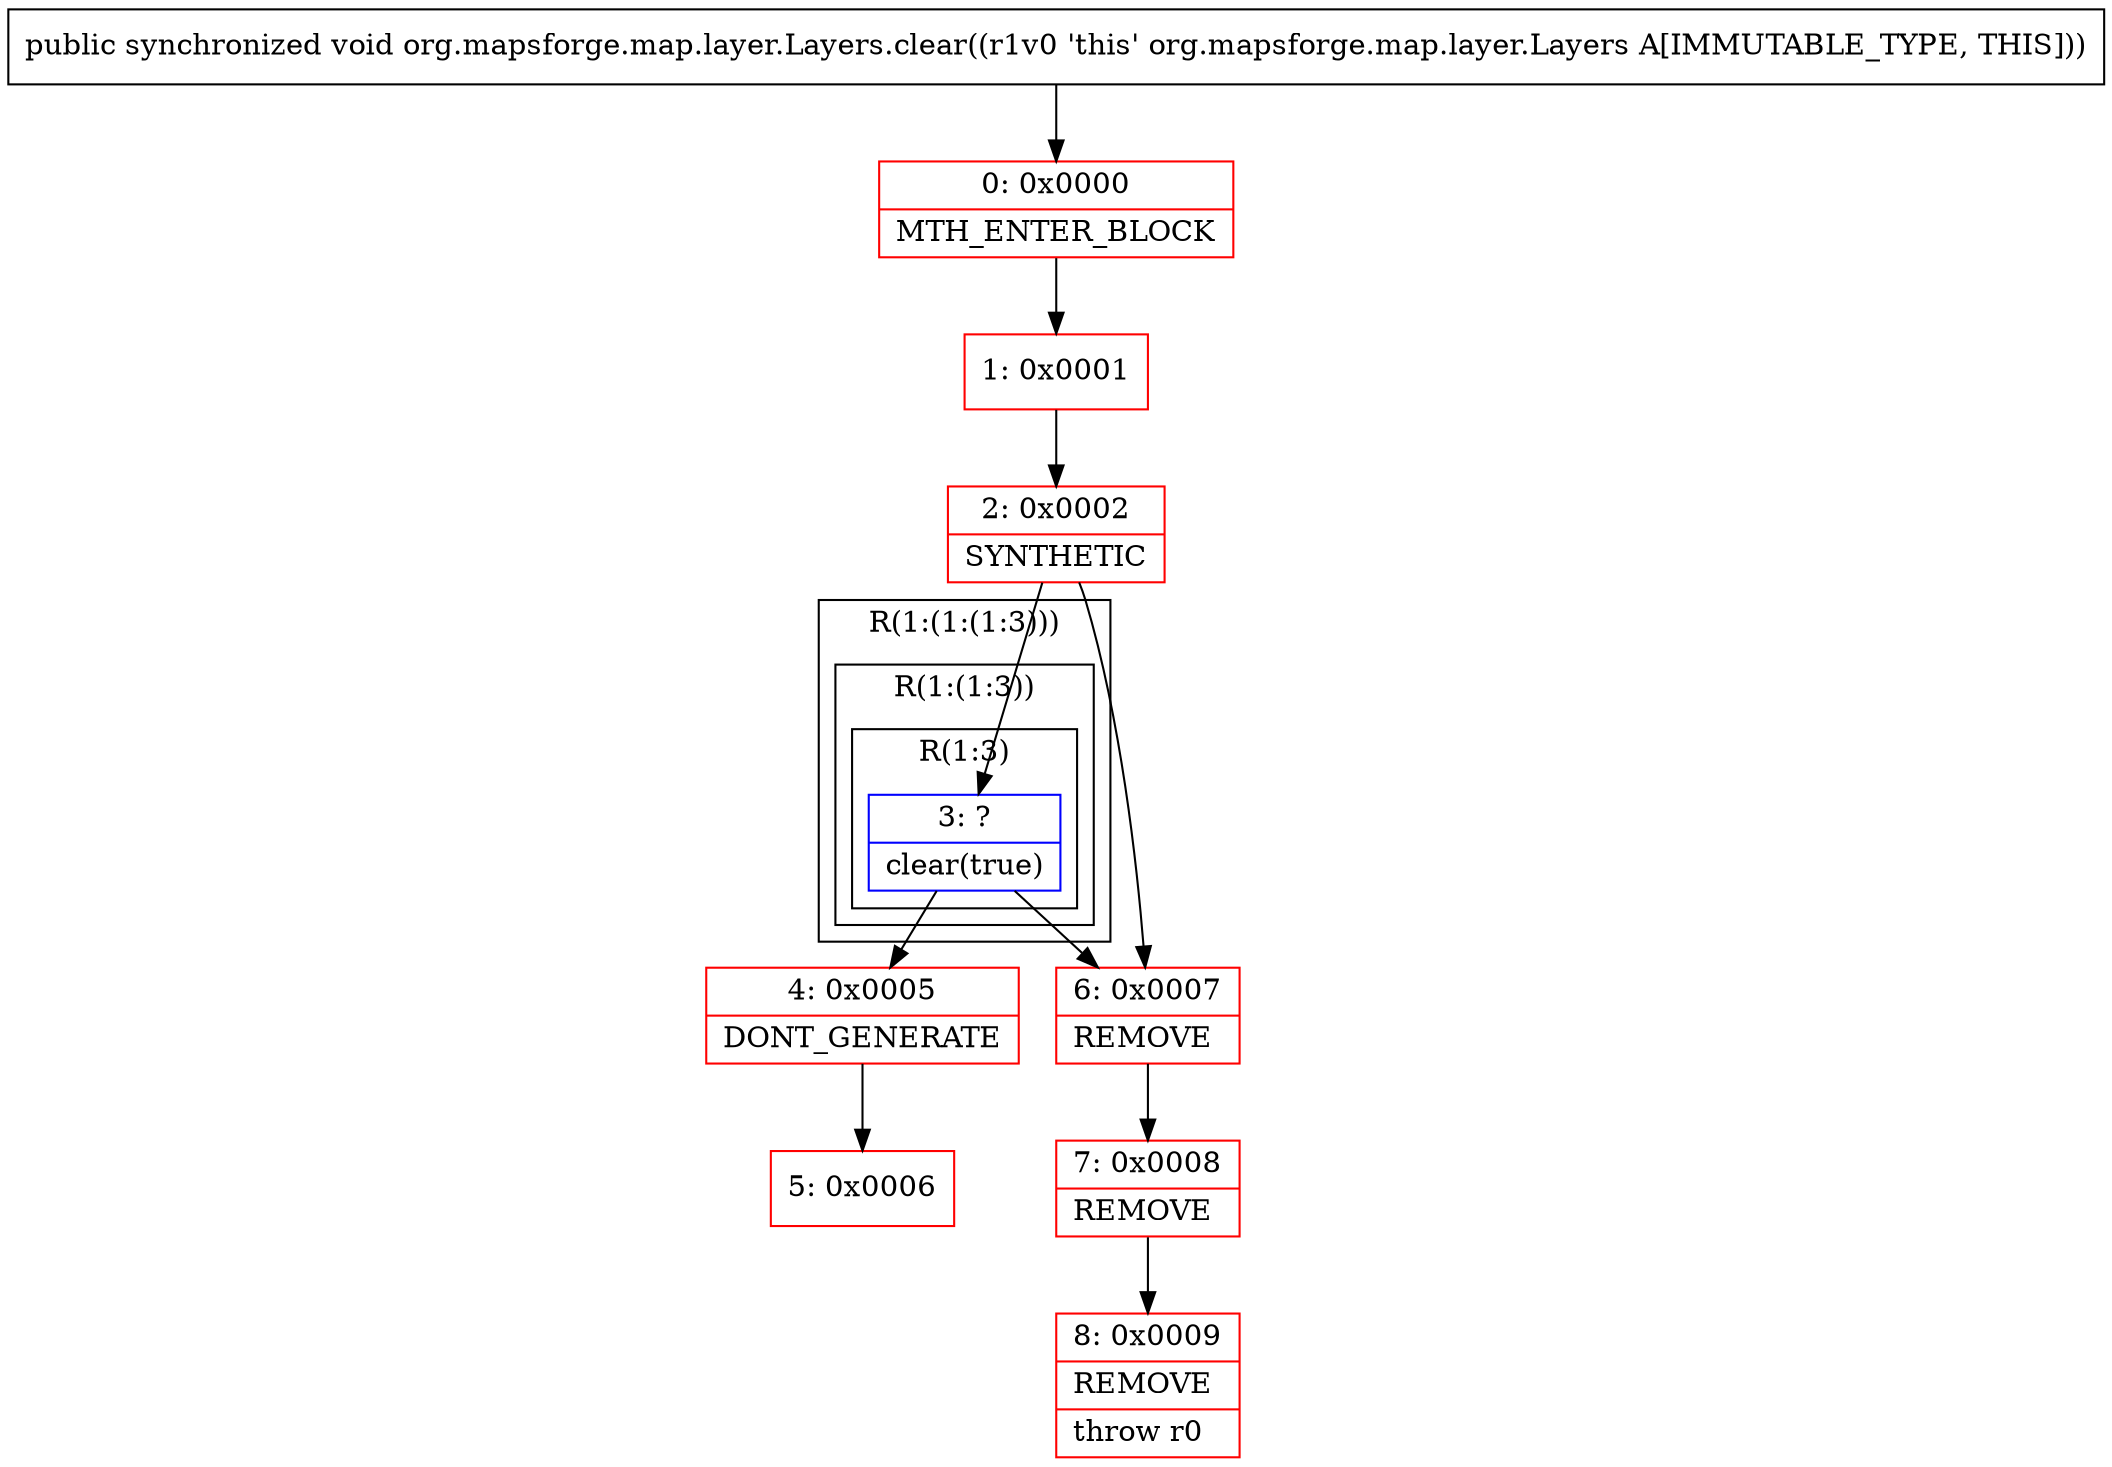 digraph "CFG fororg.mapsforge.map.layer.Layers.clear()V" {
subgraph cluster_Region_1369536434 {
label = "R(1:(1:(1:3)))";
node [shape=record,color=blue];
subgraph cluster_Region_1008250878 {
label = "R(1:(1:3))";
node [shape=record,color=blue];
subgraph cluster_Region_2106280106 {
label = "R(1:3)";
node [shape=record,color=blue];
Node_3 [shape=record,label="{3\:\ ?|clear(true)\l}"];
}
}
}
Node_0 [shape=record,color=red,label="{0\:\ 0x0000|MTH_ENTER_BLOCK\l}"];
Node_1 [shape=record,color=red,label="{1\:\ 0x0001}"];
Node_2 [shape=record,color=red,label="{2\:\ 0x0002|SYNTHETIC\l}"];
Node_4 [shape=record,color=red,label="{4\:\ 0x0005|DONT_GENERATE\l}"];
Node_5 [shape=record,color=red,label="{5\:\ 0x0006}"];
Node_6 [shape=record,color=red,label="{6\:\ 0x0007|REMOVE\l}"];
Node_7 [shape=record,color=red,label="{7\:\ 0x0008|REMOVE\l}"];
Node_8 [shape=record,color=red,label="{8\:\ 0x0009|REMOVE\l|throw r0\l}"];
MethodNode[shape=record,label="{public synchronized void org.mapsforge.map.layer.Layers.clear((r1v0 'this' org.mapsforge.map.layer.Layers A[IMMUTABLE_TYPE, THIS])) }"];
MethodNode -> Node_0;
Node_3 -> Node_4;
Node_3 -> Node_6;
Node_0 -> Node_1;
Node_1 -> Node_2;
Node_2 -> Node_3;
Node_2 -> Node_6;
Node_4 -> Node_5;
Node_6 -> Node_7;
Node_7 -> Node_8;
}

